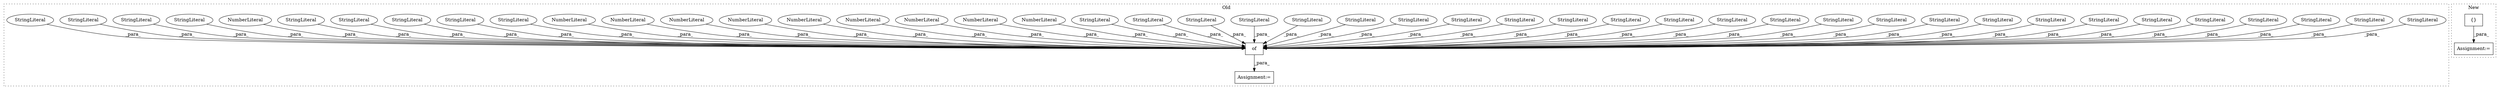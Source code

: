 digraph G {
subgraph cluster0 {
1 [label="of" a="32" s="291,1279" l="3,1" shape="box"];
3 [label="StringLiteral" a="45" s="663" l="12" shape="ellipse"];
4 [label="StringLiteral" a="45" s="601" l="9" shape="ellipse"];
5 [label="StringLiteral" a="45" s="618" l="4" shape="ellipse"];
6 [label="StringLiteral" a="45" s="1192" l="10" shape="ellipse"];
7 [label="StringLiteral" a="45" s="899" l="9" shape="ellipse"];
8 [label="StringLiteral" a="45" s="1268" l="5" shape="ellipse"];
9 [label="StringLiteral" a="45" s="702" l="23" shape="ellipse"];
10 [label="StringLiteral" a="45" s="786" l="14" shape="ellipse"];
11 [label="StringLiteral" a="45" s="859" l="17" shape="ellipse"];
12 [label="StringLiteral" a="45" s="623" l="11" shape="ellipse"];
13 [label="StringLiteral" a="45" s="1034" l="7" shape="ellipse"];
14 [label="StringLiteral" a="45" s="1060" l="7" shape="ellipse"];
15 [label="StringLiteral" a="45" s="950" l="6" shape="ellipse"];
16 [label="Assignment:=" a="7" s="286" l="1" shape="box"];
17 [label="StringLiteral" a="45" s="730" l="33" shape="ellipse"];
18 [label="StringLiteral" a="45" s="1244" l="6" shape="ellipse"];
19 [label="StringLiteral" a="45" s="611" l="6" shape="ellipse"];
21 [label="StringLiteral" a="45" s="978" l="15" shape="ellipse"];
22 [label="StringLiteral" a="45" s="1256" l="6" shape="ellipse"];
23 [label="StringLiteral" a="45" s="553" l="40" shape="ellipse"];
24 [label="StringLiteral" a="45" s="321" l="13" shape="ellipse"];
25 [label="StringLiteral" a="45" s="410" l="13" shape="ellipse"];
26 [label="StringLiteral" a="45" s="913" l="13" shape="ellipse"];
27 [label="StringLiteral" a="45" s="1227" l="11" shape="ellipse"];
28 [label="StringLiteral" a="45" s="1091" l="15" shape="ellipse"];
29 [label="StringLiteral" a="45" s="680" l="17" shape="ellipse"];
30 [label="StringLiteral" a="45" s="376" l="11" shape="ellipse"];
31 [label="NumberLiteral" a="34" s="698" l="3" shape="ellipse"];
32 [label="NumberLiteral" a="34" s="726" l="3" shape="ellipse"];
33 [label="NumberLiteral" a="34" s="1107" l="3" shape="ellipse"];
34 [label="NumberLiteral" a="34" s="948" l="1" shape="ellipse"];
35 [label="NumberLiteral" a="34" s="783" l="2" shape="ellipse"];
36 [label="NumberLiteral" a="34" s="1030" l="3" shape="ellipse"];
37 [label="NumberLiteral" a="34" s="1153" l="4" shape="ellipse"];
38 [label="NumberLiteral" a="34" s="764" l="3" shape="ellipse"];
39 [label="NumberLiteral" a="34" s="1068" l="4" shape="ellipse"];
40 [label="StringLiteral" a="45" s="1049" l="4" shape="ellipse"];
41 [label="StringLiteral" a="45" s="999" l="10" shape="ellipse"];
42 [label="StringLiteral" a="45" s="481" l="15" shape="ellipse"];
43 [label="StringLiteral" a="45" s="1015" l="14" shape="ellipse"];
44 [label="StringLiteral" a="45" s="459" l="21" shape="ellipse"];
45 [label="NumberLiteral" a="34" s="1189" l="2" shape="ellipse"];
46 [label="StringLiteral" a="45" s="844" l="12" shape="ellipse"];
47 [label="StringLiteral" a="45" s="358" l="12" shape="ellipse"];
48 [label="StringLiteral" a="45" s="1140" l="12" shape="ellipse"];
49 [label="StringLiteral" a="45" s="962" l="10" shape="ellipse"];
label = "Old";
style="dotted";
}
subgraph cluster1 {
2 [label="{}" a="4" s="300,705" l="1,1" shape="box"];
20 [label="Assignment:=" a="7" s="287" l="1" shape="box"];
label = "New";
style="dotted";
}
1 -> 16 [label="_para_"];
2 -> 20 [label="_para_"];
3 -> 1 [label="_para_"];
4 -> 1 [label="_para_"];
5 -> 1 [label="_para_"];
6 -> 1 [label="_para_"];
7 -> 1 [label="_para_"];
8 -> 1 [label="_para_"];
9 -> 1 [label="_para_"];
10 -> 1 [label="_para_"];
11 -> 1 [label="_para_"];
12 -> 1 [label="_para_"];
13 -> 1 [label="_para_"];
14 -> 1 [label="_para_"];
15 -> 1 [label="_para_"];
17 -> 1 [label="_para_"];
18 -> 1 [label="_para_"];
19 -> 1 [label="_para_"];
21 -> 1 [label="_para_"];
22 -> 1 [label="_para_"];
23 -> 1 [label="_para_"];
24 -> 1 [label="_para_"];
25 -> 1 [label="_para_"];
26 -> 1 [label="_para_"];
27 -> 1 [label="_para_"];
28 -> 1 [label="_para_"];
29 -> 1 [label="_para_"];
30 -> 1 [label="_para_"];
31 -> 1 [label="_para_"];
32 -> 1 [label="_para_"];
33 -> 1 [label="_para_"];
34 -> 1 [label="_para_"];
35 -> 1 [label="_para_"];
36 -> 1 [label="_para_"];
37 -> 1 [label="_para_"];
38 -> 1 [label="_para_"];
39 -> 1 [label="_para_"];
40 -> 1 [label="_para_"];
41 -> 1 [label="_para_"];
42 -> 1 [label="_para_"];
43 -> 1 [label="_para_"];
44 -> 1 [label="_para_"];
45 -> 1 [label="_para_"];
46 -> 1 [label="_para_"];
47 -> 1 [label="_para_"];
48 -> 1 [label="_para_"];
49 -> 1 [label="_para_"];
}